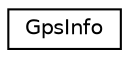 digraph "Graphical Class Hierarchy"
{
  edge [fontname="Helvetica",fontsize="10",labelfontname="Helvetica",labelfontsize="10"];
  node [fontname="Helvetica",fontsize="10",shape=record];
  rankdir="LR";
  Node1 [label="GpsInfo",height=0.2,width=0.4,color="black", fillcolor="white", style="filled",URL="$struct_gps_info.html",tooltip="Holds status information from various NMEA strings. "];
}
